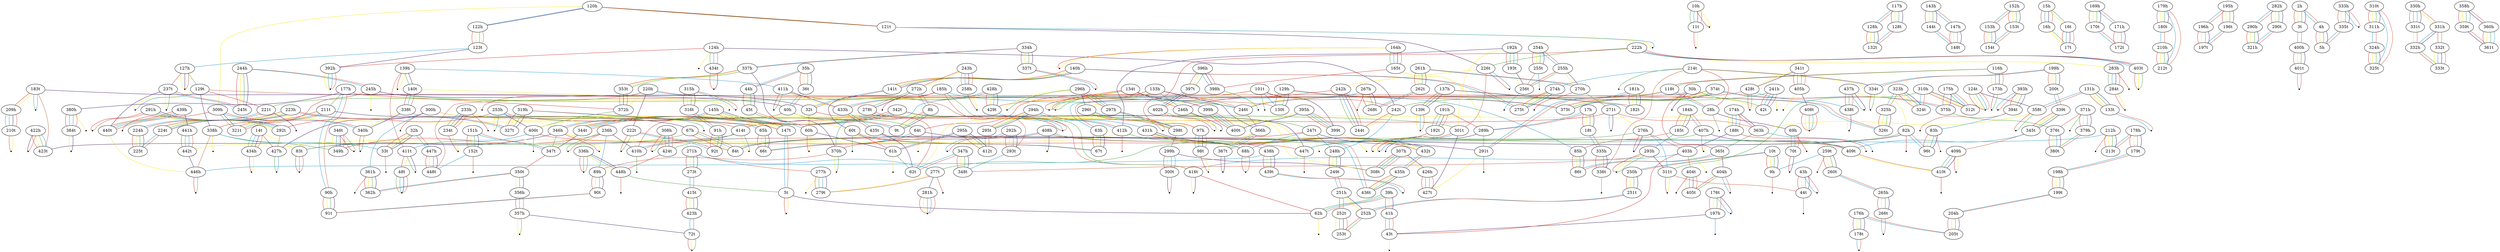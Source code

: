 graph {
edge [colorscheme=set19];
	"101t"	--	"130t"	[color="#148DC6"];
	"101t"	--	"242t"	[color="#C2452A"];
	"101t"	--	"399t"	[color="#310C5A"];
	"101t"	--	"402h"	[color="#F6E60A"];
	"101t"	--	"64t"	[color="#C91F16"];
	"101t"	--	"-1"	[len=0.75,color="#349B26"];
	"10h"	--	"11t"	[color="#349B26"];
	"10h"	--	"11t"	[color="#148DC6"];
	"10h"	--	"11t"	[color="#310C5A"];
	"10h"	--	"11t"	[color="#C2452A"];
	"10h"	--	"-2"	[len=0.75,color="#C91F16"];
	"10h"	--	"-2"	[len=0.75,color="#F6E60A"];
	"10t"	--	"250h"	[color="#148DC6"];
	"10t"	--	"250h"	[color="#C2452A"];
	"10t"	--	"9h"	[color="#C91F16"];
	"10t"	--	"9h"	[color="#F6E60A"];
	"10t"	--	"9h"	[color="#349B26"];
	"10t"	--	"9h"	[color="#310C5A"];
	"116h"	--	"118t"	[color="#C91F16"];
	"116h"	--	"118t"	[color="#349B26"];
	"116h"	--	"173h"	[color="#F6E60A"];
	"116h"	--	"173h"	[color="#148DC6"];
	"116h"	--	"173h"	[color="#310C5A"];
	"116h"	--	"173h"	[color="#C2452A"];
	"117h"	--	"128h"	[color="#148DC6"];
	"117h"	--	"128h"	[color="#C2452A"];
	"117h"	--	"128t"	[color="#C91F16"];
	"117h"	--	"128t"	[color="#F6E60A"];
	"117h"	--	"128t"	[color="#349B26"];
	"117h"	--	"128t"	[color="#310C5A"];
	"118t"	--	"246t"	[color="#F6E60A"];
	"118t"	--	"246t"	[color="#310C5A"];
	"118t"	--	"28h"	[color="#148DC6"];
	"118t"	--	"28h"	[color="#C2452A"];
	"11t"	--	"-3"	[len=0.75,color="#C91F16"];
	"11t"	--	"-3"	[len=0.75,color="#F6E60A"];
	"120h"	--	"121t"	[color="#C91F16"];
	"120h"	--	"121t"	[color="#349B26"];
	"120h"	--	"121t"	[color="#C2452A"];
	"120h"	--	"122h"	[color="#148DC6"];
	"120h"	--	"122h"	[color="#310C5A"];
	"120h"	--	"309h"	[color="#F6E60A"];
	"121t"	--	"226t"	[color="#310C5A"];
	"121t"	--	"-4"	[len=0.75,color="#F6E60A"];
	"121t"	--	"-4"	[len=0.75,color="#148DC6"];
	"122h"	--	"123t"	[color="#C91F16"];
	"122h"	--	"123t"	[color="#F6E60A"];
	"122h"	--	"123t"	[color="#349B26"];
	"122h"	--	"123t"	[color="#C2452A"];
	"123t"	--	"127h"	[color="#148DC6"];
	"123t"	--	"392h"	[color="#310C5A"];
	"124h"	--	"242t"	[color="#310C5A"];
	"124h"	--	"392h"	[color="#C91F16"];
	"124h"	--	"434t"	[color="#349B26"];
	"124h"	--	"434t"	[color="#148DC6"];
	"124h"	--	"434t"	[color="#C2452A"];
	"124h"	--	"-5"	[len=0.75,color="#F6E60A"];
	"124t"	--	"358t"	[color="#310C5A"];
	"124t"	--	"-6"	[len=0.75,color="#C91F16"];
	"124t"	--	"-6"	[len=0.75,color="#F6E60A"];
	"124t"	--	"-6"	[len=0.75,color="#349B26"];
	"124t"	--	"-6"	[len=0.75,color="#148DC6"];
	"124t"	--	"-6"	[len=0.75,color="#C2452A"];
	"127h"	--	"129t"	[color="#349B26"];
	"127h"	--	"237t"	[color="#C91F16"];
	"127h"	--	"-7"	[len=0.75,color="#F6E60A"];
	"127h"	--	"-7"	[len=0.75,color="#310C5A"];
	"127h"	--	"-7"	[len=0.75,color="#C2452A"];
	"128h"	--	"132t"	[color="#C91F16"];
	"128h"	--	"132t"	[color="#F6E60A"];
	"128h"	--	"132t"	[color="#349B26"];
	"128h"	--	"132t"	[color="#310C5A"];
	"128t"	--	"132t"	[color="#148DC6"];
	"128t"	--	"132t"	[color="#C2452A"];
	"129h"	--	"130t"	[color="#C91F16"];
	"129h"	--	"130t"	[color="#F6E60A"];
	"129h"	--	"130t"	[color="#349B26"];
	"129h"	--	"130t"	[color="#310C5A"];
	"129h"	--	"375t"	[color="#148DC6"];
	"129h"	--	"375t"	[color="#C2452A"];
	"129t"	--	"130t"	[color="#C2452A"];
	"129t"	--	"221t"	[color="#C91F16"];
	"129t"	--	"338h"	[color="#310C5A"];
	"129t"	--	"-8"	[len=0.75,color="#F6E60A"];
	"129t"	--	"-8"	[len=0.75,color="#148DC6"];
	"131h"	--	"133t"	[color="#C91F16"];
	"131h"	--	"133t"	[color="#F6E60A"];
	"131h"	--	"133t"	[color="#349B26"];
	"131h"	--	"133t"	[color="#310C5A"];
	"131h"	--	"358t"	[color="#148DC6"];
	"131h"	--	"358t"	[color="#C2452A"];
	"133h"	--	"246h"	[color="#148DC6"];
	"133h"	--	"246t"	[color="#C2452A"];
	"133h"	--	"366h"	[color="#310C5A"];
	"133h"	--	"-9"	[len=0.75,color="#C91F16"];
	"133h"	--	"-9"	[len=0.75,color="#F6E60A"];
	"133h"	--	"-9"	[len=0.75,color="#349B26"];
	"133t"	--	"-10"	[len=0.75,color="#148DC6"];
	"133t"	--	"-10"	[len=0.75,color="#C2452A"];
	"134t"	--	"246h"	[color="#C2452A"];
	"134t"	--	"246t"	[color="#148DC6"];
	"134t"	--	"399h"	[color="#310C5A"];
	"134t"	--	"-11"	[len=0.75,color="#C91F16"];
	"134t"	--	"-11"	[len=0.75,color="#F6E60A"];
	"134t"	--	"-11"	[len=0.75,color="#349B26"];
	"137h"	--	"139t"	[color="#C91F16"];
	"137h"	--	"139t"	[color="#349B26"];
	"137h"	--	"139t"	[color="#310C5A"];
	"137h"	--	"182t"	[color="#148DC6"];
	"137h"	--	"182t"	[color="#C2452A"];
	"137h"	--	"191h"	[color="#F6E60A"];
	"139h"	--	"140t"	[color="#349B26"];
	"139h"	--	"140t"	[color="#310C5A"];
	"139h"	--	"411h"	[color="#148DC6"];
	"139h"	--	"411t"	[color="#C2452A"];
	"139h"	--	"-12"	[len=0.75,color="#C91F16"];
	"139h"	--	"-12"	[len=0.75,color="#F6E60A"];
	"139t"	--	"-13"	[len=0.75,color="#F6E60A"];
	"139t"	--	"-13"	[len=0.75,color="#148DC6"];
	"139t"	--	"-13"	[len=0.75,color="#C2452A"];
	"140h"	--	"141t"	[color="#C91F16"];
	"140h"	--	"141t"	[color="#F6E60A"];
	"140h"	--	"141t"	[color="#349B26"];
	"140h"	--	"141t"	[color="#310C5A"];
	"140h"	--	"275t"	[color="#148DC6"];
	"140h"	--	"275t"	[color="#C2452A"];
	"140t"	--	"338t"	[color="#C91F16"];
	"140t"	--	"338t"	[color="#148DC6"];
	"140t"	--	"338t"	[color="#C2452A"];
	"140t"	--	"-14"	[len=0.75,color="#F6E60A"];
	"141t"	--	"32t"	[color="#148DC6"];
	"141t"	--	"32t"	[color="#C2452A"];
	"143h"	--	"144t"	[color="#C91F16"];
	"143h"	--	"144t"	[color="#F6E60A"];
	"143h"	--	"144t"	[color="#349B26"];
	"143h"	--	"144t"	[color="#310C5A"];
	"143h"	--	"147h"	[color="#148DC6"];
	"143h"	--	"147h"	[color="#C2452A"];
	"144t"	--	"148t"	[color="#148DC6"];
	"144t"	--	"148t"	[color="#C2452A"];
	"145h"	--	"147t"	[color="#C91F16"];
	"145h"	--	"147t"	[color="#F6E60A"];
	"145h"	--	"147t"	[color="#349B26"];
	"145h"	--	"147t"	[color="#310C5A"];
	"145h"	--	"346h"	[color="#148DC6"];
	"145h"	--	"346h"	[color="#C2452A"];
	"147h"	--	"148t"	[color="#C91F16"];
	"147h"	--	"148t"	[color="#F6E60A"];
	"147h"	--	"148t"	[color="#349B26"];
	"147h"	--	"148t"	[color="#310C5A"];
	"147t"	--	"5t"	[color="#148DC6"];
	"147t"	--	"5t"	[color="#C2452A"];
	"14t"	--	"427h"	[color="#C91F16"];
	"14t"	--	"434h"	[color="#349B26"];
	"14t"	--	"434h"	[color="#148DC6"];
	"14t"	--	"434h"	[color="#310C5A"];
	"14t"	--	"434h"	[color="#C2452A"];
	"14t"	--	"83t"	[color="#F6E60A"];
	"151h"	--	"152t"	[color="#C91F16"];
	"151h"	--	"152t"	[color="#F6E60A"];
	"151h"	--	"152t"	[color="#349B26"];
	"151h"	--	"152t"	[color="#310C5A"];
	"151h"	--	"347t"	[color="#148DC6"];
	"151h"	--	"347t"	[color="#C2452A"];
	"152h"	--	"153h"	[color="#148DC6"];
	"152h"	--	"153h"	[color="#C2452A"];
	"152h"	--	"153t"	[color="#C91F16"];
	"152h"	--	"153t"	[color="#F6E60A"];
	"152h"	--	"153t"	[color="#349B26"];
	"152h"	--	"153t"	[color="#310C5A"];
	"152t"	--	"448t"	[color="#148DC6"];
	"152t"	--	"-15"	[len=0.75,color="#C2452A"];
	"153h"	--	"154t"	[color="#C91F16"];
	"153h"	--	"154t"	[color="#F6E60A"];
	"153h"	--	"154t"	[color="#349B26"];
	"153h"	--	"154t"	[color="#310C5A"];
	"153t"	--	"154t"	[color="#148DC6"];
	"153t"	--	"154t"	[color="#C2452A"];
	"15h"	--	"16h"	[color="#C91F16"];
	"15h"	--	"16h"	[color="#148DC6"];
	"15h"	--	"16h"	[color="#310C5A"];
	"15h"	--	"16h"	[color="#C2452A"];
	"15h"	--	"16t"	[color="#F6E60A"];
	"15h"	--	"16t"	[color="#349B26"];
	"164h"	--	"165t"	[color="#349B26"];
	"164h"	--	"165t"	[color="#148DC6"];
	"164h"	--	"165t"	[color="#310C5A"];
	"164h"	--	"165t"	[color="#C2452A"];
	"164h"	--	"-16"	[len=0.75,color="#C91F16"];
	"164h"	--	"-16"	[len=0.75,color="#F6E60A"];
	"165t"	--	"289h"	[color="#F6E60A"];
	"165t"	--	"398h"	[color="#C91F16"];
	"169h"	--	"170t"	[color="#C91F16"];
	"169h"	--	"170t"	[color="#F6E60A"];
	"169h"	--	"170t"	[color="#349B26"];
	"169h"	--	"170t"	[color="#310C5A"];
	"169h"	--	"171h"	[color="#148DC6"];
	"169h"	--	"171h"	[color="#C2452A"];
	"16h"	--	"17t"	[color="#F6E60A"];
	"16h"	--	"17t"	[color="#349B26"];
	"16t"	--	"17t"	[color="#C91F16"];
	"16t"	--	"17t"	[color="#148DC6"];
	"16t"	--	"17t"	[color="#310C5A"];
	"16t"	--	"17t"	[color="#C2452A"];
	"170t"	--	"172t"	[color="#148DC6"];
	"170t"	--	"172t"	[color="#C2452A"];
	"171h"	--	"172t"	[color="#C91F16"];
	"171h"	--	"172t"	[color="#F6E60A"];
	"171h"	--	"172t"	[color="#349B26"];
	"171h"	--	"172t"	[color="#310C5A"];
	"173h"	--	"-17"	[len=0.75,color="#C91F16"];
	"173h"	--	"-17"	[len=0.75,color="#349B26"];
	"174h"	--	"188t"	[color="#F6E60A"];
	"174h"	--	"188t"	[color="#349B26"];
	"174h"	--	"188t"	[color="#148DC6"];
	"174h"	--	"188t"	[color="#C2452A"];
	"174h"	--	"363h"	[color="#C91F16"];
	"174h"	--	"363h"	[color="#310C5A"];
	"175h"	--	"312t"	[color="#349B26"];
	"175h"	--	"312t"	[color="#148DC6"];
	"175h"	--	"312t"	[color="#C2452A"];
	"175h"	--	"375h"	[color="#C91F16"];
	"175h"	--	"375h"	[color="#F6E60A"];
	"175h"	--	"375h"	[color="#310C5A"];
	"176h"	--	"178t"	[color="#C91F16"];
	"176h"	--	"178t"	[color="#F6E60A"];
	"176h"	--	"178t"	[color="#349B26"];
	"176h"	--	"178t"	[color="#310C5A"];
	"176h"	--	"205t"	[color="#148DC6"];
	"176h"	--	"205t"	[color="#C2452A"];
	"176t"	--	"197h"	[color="#C91F16"];
	"176t"	--	"197h"	[color="#F6E60A"];
	"176t"	--	"197h"	[color="#349B26"];
	"176t"	--	"197h"	[color="#C2452A"];
	"176t"	--	"-18"	[len=0.75,color="#148DC6"];
	"176t"	--	"-18"	[len=0.75,color="#310C5A"];
	"177h"	--	"211t"	[color="#349B26"];
	"177h"	--	"297h"	[color="#F6E60A"];
	"177h"	--	"372h"	[color="#C91F16"];
	"177h"	--	"380h"	[color="#310C5A"];
	"177h"	--	"90h"	[color="#148DC6"];
	"177h"	--	"90h"	[color="#C2452A"];
	"178h"	--	"179t"	[color="#C91F16"];
	"178h"	--	"179t"	[color="#F6E60A"];
	"178h"	--	"179t"	[color="#349B26"];
	"178h"	--	"179t"	[color="#310C5A"];
	"178h"	--	"213t"	[color="#148DC6"];
	"178h"	--	"213t"	[color="#C2452A"];
	"178t"	--	"-19"	[len=0.75,color="#148DC6"];
	"178t"	--	"-19"	[len=0.75,color="#C2452A"];
	"179h"	--	"180t"	[color="#C91F16"];
	"179h"	--	"180t"	[color="#F6E60A"];
	"179h"	--	"180t"	[color="#349B26"];
	"179h"	--	"180t"	[color="#310C5A"];
	"179h"	--	"212t"	[color="#148DC6"];
	"179h"	--	"212t"	[color="#C2452A"];
	"179t"	--	"198h"	[color="#148DC6"];
	"179t"	--	"198h"	[color="#C2452A"];
	"17h"	--	"18t"	[color="#C91F16"];
	"17h"	--	"18t"	[color="#F6E60A"];
	"17h"	--	"18t"	[color="#349B26"];
	"17h"	--	"18t"	[color="#310C5A"];
	"17h"	--	"289h"	[color="#148DC6"];
	"17h"	--	"289h"	[color="#C2452A"];
	"180t"	--	"210h"	[color="#148DC6"];
	"180t"	--	"210h"	[color="#C2452A"];
	"181h"	--	"182t"	[color="#C91F16"];
	"181h"	--	"182t"	[color="#F6E60A"];
	"181h"	--	"182t"	[color="#349B26"];
	"181h"	--	"182t"	[color="#310C5A"];
	"181h"	--	"291t"	[color="#148DC6"];
	"181h"	--	"291t"	[color="#C2452A"];
	"183t"	--	"209h"	[color="#C91F16"];
	"183t"	--	"209h"	[color="#F6E60A"];
	"183t"	--	"40h"	[color="#310C5A"];
	"183t"	--	"423t"	[color="#C2452A"];
	"183t"	--	"-20"	[len=0.75,color="#349B26"];
	"183t"	--	"-20"	[len=0.75,color="#148DC6"];
	"184h"	--	"185t"	[color="#C91F16"];
	"184h"	--	"185t"	[color="#F6E60A"];
	"184h"	--	"185t"	[color="#349B26"];
	"184h"	--	"185t"	[color="#310C5A"];
	"184h"	--	"407h"	[color="#148DC6"];
	"184h"	--	"407h"	[color="#C2452A"];
	"185h"	--	"293t"	[color="#C2452A"];
	"185h"	--	"32t"	[color="#F6E60A"];
	"185h"	--	"416t"	[color="#349B26"];
	"185h"	--	"60t"	[color="#310C5A"];
	"185h"	--	"85h"	[color="#148DC6"];
	"185h"	--	"-21"	[len=0.75,color="#C91F16"];
	"185t"	--	"293h"	[color="#148DC6"];
	"185t"	--	"85h"	[color="#C2452A"];
	"188t"	--	"403h"	[color="#310C5A"];
	"188t"	--	"-22"	[len=0.75,color="#C91F16"];
	"18t"	--	"335h"	[color="#148DC6"];
	"18t"	--	"335h"	[color="#C2452A"];
	"191h"	--	"192t"	[color="#349B26"];
	"191h"	--	"192t"	[color="#148DC6"];
	"191h"	--	"192t"	[color="#310C5A"];
	"191h"	--	"192t"	[color="#C2452A"];
	"191h"	--	"289h"	[color="#C91F16"];
	"192h"	--	"193t"	[color="#C91F16"];
	"192h"	--	"193t"	[color="#349B26"];
	"192h"	--	"193t"	[color="#148DC6"];
	"192h"	--	"193t"	[color="#C2452A"];
	"192h"	--	"301t"	[color="#F6E60A"];
	"192h"	--	"412h"	[color="#310C5A"];
	"192t"	--	"-23"	[len=0.75,color="#C91F16"];
	"192t"	--	"-23"	[len=0.75,color="#F6E60A"];
	"193t"	--	"256t"	[color="#F6E60A"];
	"193t"	--	"256t"	[color="#310C5A"];
	"195h"	--	"196h"	[color="#148DC6"];
	"195h"	--	"196h"	[color="#C2452A"];
	"195h"	--	"196t"	[color="#C91F16"];
	"195h"	--	"196t"	[color="#F6E60A"];
	"195h"	--	"196t"	[color="#349B26"];
	"195h"	--	"196t"	[color="#310C5A"];
	"196h"	--	"197t"	[color="#C91F16"];
	"196h"	--	"197t"	[color="#F6E60A"];
	"196h"	--	"197t"	[color="#349B26"];
	"196h"	--	"197t"	[color="#310C5A"];
	"196t"	--	"197t"	[color="#148DC6"];
	"196t"	--	"197t"	[color="#C2452A"];
	"197h"	--	"43t"	[color="#310C5A"];
	"197h"	--	"-24"	[len=0.75,color="#148DC6"];
	"198h"	--	"199t"	[color="#C91F16"];
	"198h"	--	"199t"	[color="#F6E60A"];
	"198h"	--	"199t"	[color="#349B26"];
	"198h"	--	"199t"	[color="#310C5A"];
	"199h"	--	"200t"	[color="#C91F16"];
	"199h"	--	"200t"	[color="#F6E60A"];
	"199h"	--	"200t"	[color="#349B26"];
	"199h"	--	"200t"	[color="#310C5A"];
	"199h"	--	"334t"	[color="#148DC6"];
	"199h"	--	"334t"	[color="#C2452A"];
	"199t"	--	"204h"	[color="#148DC6"];
	"199t"	--	"204h"	[color="#C2452A"];
	"200t"	--	"339t"	[color="#148DC6"];
	"200t"	--	"339t"	[color="#C2452A"];
	"204h"	--	"205t"	[color="#C91F16"];
	"204h"	--	"205t"	[color="#F6E60A"];
	"204h"	--	"205t"	[color="#349B26"];
	"204h"	--	"205t"	[color="#310C5A"];
	"209h"	--	"210t"	[color="#349B26"];
	"209h"	--	"210t"	[color="#148DC6"];
	"209h"	--	"210t"	[color="#310C5A"];
	"209h"	--	"210t"	[color="#C2452A"];
	"210h"	--	"212t"	[color="#C91F16"];
	"210h"	--	"212t"	[color="#F6E60A"];
	"210h"	--	"212t"	[color="#349B26"];
	"210h"	--	"212t"	[color="#310C5A"];
	"210t"	--	"-25"	[len=0.75,color="#C91F16"];
	"210t"	--	"-25"	[len=0.75,color="#F6E60A"];
	"211t"	--	"321t"	[color="#C91F16"];
	"211t"	--	"321t"	[color="#F6E60A"];
	"211t"	--	"321t"	[color="#148DC6"];
	"211t"	--	"321t"	[color="#C2452A"];
	"211t"	--	"67h"	[color="#310C5A"];
	"212h"	--	"213t"	[color="#C91F16"];
	"212h"	--	"213t"	[color="#F6E60A"];
	"212h"	--	"213t"	[color="#349B26"];
	"212h"	--	"213t"	[color="#310C5A"];
	"212h"	--	"447t"	[color="#148DC6"];
	"212h"	--	"-26"	[len=0.75,color="#C2452A"];
	"214t"	--	"274h"	[color="#148DC6"];
	"214t"	--	"28h"	[color="#C91F16"];
	"214t"	--	"334t"	[color="#F6E60A"];
	"214t"	--	"334t"	[color="#310C5A"];
	"214t"	--	"336t"	[color="#C2452A"];
	"214t"	--	"-27"	[len=0.75,color="#349B26"];
	"220h"	--	"221t"	[color="#349B26"];
	"220h"	--	"222t"	[color="#310C5A"];
	"220h"	--	"326t"	[color="#148DC6"];
	"220h"	--	"326t"	[color="#C2452A"];
	"220h"	--	"372h"	[color="#F6E60A"];
	"220h"	--	"-28"	[len=0.75,color="#C91F16"];
	"221t"	--	"224h"	[color="#148DC6"];
	"221t"	--	"224h"	[color="#C2452A"];
	"221t"	--	"97h"	[color="#F6E60A"];
	"221t"	--	"-29"	[len=0.75,color="#310C5A"];
	"222h"	--	"226t"	[color="#349B26"];
	"222h"	--	"283h"	[color="#F6E60A"];
	"222h"	--	"403t"	[color="#148DC6"];
	"222h"	--	"403t"	[color="#310C5A"];
	"222h"	--	"403t"	[color="#C2452A"];
	"222h"	--	"97h"	[color="#C91F16"];
	"222t"	--	"410h"	[color="#F6E60A"];
	"222t"	--	"92t"	[color="#148DC6"];
	"222t"	--	"92t"	[color="#C2452A"];
	"222t"	--	"-30"	[len=0.75,color="#C91F16"];
	"222t"	--	"-30"	[len=0.75,color="#349B26"];
	"223h"	--	"224t"	[color="#C91F16"];
	"223h"	--	"224t"	[color="#F6E60A"];
	"223h"	--	"224t"	[color="#349B26"];
	"223h"	--	"224t"	[color="#310C5A"];
	"223h"	--	"327t"	[color="#148DC6"];
	"223h"	--	"327t"	[color="#C2452A"];
	"224h"	--	"225t"	[color="#C91F16"];
	"224h"	--	"225t"	[color="#F6E60A"];
	"224h"	--	"225t"	[color="#349B26"];
	"224h"	--	"225t"	[color="#310C5A"];
	"224t"	--	"225t"	[color="#148DC6"];
	"224t"	--	"225t"	[color="#C2452A"];
	"226t"	--	"242h"	[color="#F6E60A"];
	"226t"	--	"301t"	[color="#C2452A"];
	"226t"	--	"-31"	[len=0.75,color="#C91F16"];
	"226t"	--	"-31"	[len=0.75,color="#148DC6"];
	"233h"	--	"234t"	[color="#349B26"];
	"233h"	--	"234t"	[color="#148DC6"];
	"233h"	--	"234t"	[color="#310C5A"];
	"233h"	--	"234t"	[color="#C2452A"];
	"233h"	--	"236h"	[color="#F6E60A"];
	"233h"	--	"-32"	[len=0.75,color="#C91F16"];
	"234t"	--	"-33"	[len=0.75,color="#C91F16"];
	"234t"	--	"-33"	[len=0.75,color="#F6E60A"];
	"236h"	--	"349h"	[color="#C91F16"];
	"236h"	--	"410h"	[color="#310C5A"];
	"236h"	--	"89h"	[color="#148DC6"];
	"236h"	--	"-34"	[len=0.75,color="#349B26"];
	"236h"	--	"-34"	[len=0.75,color="#C2452A"];
	"237t"	--	"245t"	[color="#148DC6"];
	"237t"	--	"245t"	[color="#C2452A"];
	"237t"	--	"440t"	[color="#310C5A"];
	"237t"	--	"-35"	[len=0.75,color="#F6E60A"];
	"237t"	--	"-35"	[len=0.75,color="#349B26"];
	"241h"	--	"242t"	[color="#349B26"];
	"241h"	--	"42t"	[color="#C91F16"];
	"241h"	--	"42t"	[color="#148DC6"];
	"241h"	--	"42t"	[color="#310C5A"];
	"241h"	--	"42t"	[color="#C2452A"];
	"241h"	--	"-36"	[len=0.75,color="#F6E60A"];
	"242h"	--	"244t"	[color="#349B26"];
	"242h"	--	"244t"	[color="#148DC6"];
	"242h"	--	"244t"	[color="#310C5A"];
	"242h"	--	"244t"	[color="#C2452A"];
	"242h"	--	"246h"	[color="#C91F16"];
	"242t"	--	"244t"	[color="#C91F16"];
	"242t"	--	"244t"	[color="#F6E60A"];
	"242t"	--	"248h"	[color="#148DC6"];
	"243h"	--	"258h"	[color="#349B26"];
	"243h"	--	"258h"	[color="#148DC6"];
	"243h"	--	"258h"	[color="#310C5A"];
	"243h"	--	"258h"	[color="#C2452A"];
	"243h"	--	"272h"	[color="#C91F16"];
	"243h"	--	"272h"	[color="#F6E60A"];
	"244h"	--	"245h"	[color="#148DC6"];
	"244h"	--	"245h"	[color="#C2452A"];
	"244h"	--	"245t"	[color="#C91F16"];
	"244h"	--	"245t"	[color="#F6E60A"];
	"244h"	--	"245t"	[color="#349B26"];
	"244h"	--	"245t"	[color="#310C5A"];
	"245h"	--	"246t"	[color="#349B26"];
	"245h"	--	"32t"	[color="#310C5A"];
	"245h"	--	"338h"	[color="#C91F16"];
	"245h"	--	"-37"	[len=0.75,color="#F6E60A"];
	"246h"	--	"247t"	[color="#349B26"];
	"246h"	--	"-38"	[len=0.75,color="#F6E60A"];
	"246h"	--	"-38"	[len=0.75,color="#310C5A"];
	"246t"	--	"366h"	[color="#C91F16"];
	"247t"	--	"248h"	[color="#C2452A"];
	"247t"	--	"291t"	[color="#310C5A"];
	"247t"	--	"370h"	[color="#C91F16"];
	"247t"	--	"68h"	[color="#148DC6"];
	"247t"	--	"-39"	[len=0.75,color="#F6E60A"];
	"248h"	--	"249t"	[color="#C91F16"];
	"248h"	--	"249t"	[color="#F6E60A"];
	"248h"	--	"249t"	[color="#349B26"];
	"248h"	--	"249t"	[color="#310C5A"];
	"249t"	--	"251h"	[color="#148DC6"];
	"249t"	--	"251h"	[color="#C2452A"];
	"250h"	--	"251t"	[color="#C91F16"];
	"250h"	--	"251t"	[color="#F6E60A"];
	"250h"	--	"251t"	[color="#349B26"];
	"250h"	--	"251t"	[color="#310C5A"];
	"251h"	--	"252h"	[color="#F6E60A"];
	"251h"	--	"252h"	[color="#310C5A"];
	"251h"	--	"252t"	[color="#C91F16"];
	"251h"	--	"252t"	[color="#349B26"];
	"251t"	--	"252h"	[color="#148DC6"];
	"251t"	--	"252h"	[color="#C2452A"];
	"252h"	--	"253t"	[color="#C91F16"];
	"252h"	--	"253t"	[color="#349B26"];
	"252t"	--	"253t"	[color="#F6E60A"];
	"252t"	--	"253t"	[color="#148DC6"];
	"252t"	--	"253t"	[color="#310C5A"];
	"252t"	--	"253t"	[color="#C2452A"];
	"253h"	--	"292t"	[color="#C91F16"];
	"253h"	--	"406t"	[color="#310C5A"];
	"253h"	--	"9t"	[color="#148DC6"];
	"253h"	--	"9t"	[color="#C2452A"];
	"253h"	--	"-40"	[len=0.75,color="#F6E60A"];
	"253h"	--	"-40"	[len=0.75,color="#349B26"];
	"254h"	--	"255h"	[color="#148DC6"];
	"254h"	--	"255h"	[color="#C2452A"];
	"254h"	--	"255t"	[color="#C91F16"];
	"254h"	--	"255t"	[color="#F6E60A"];
	"254h"	--	"255t"	[color="#349B26"];
	"254h"	--	"255t"	[color="#310C5A"];
	"255h"	--	"256t"	[color="#C91F16"];
	"255h"	--	"256t"	[color="#349B26"];
	"255h"	--	"270h"	[color="#F6E60A"];
	"255h"	--	"270h"	[color="#310C5A"];
	"255t"	--	"256t"	[color="#C2452A"];
	"255t"	--	"-41"	[len=0.75,color="#148DC6"];
	"256t"	--	"-42"	[len=0.75,color="#148DC6"];
	"258h"	--	"-43"	[len=0.75,color="#C91F16"];
	"258h"	--	"-43"	[len=0.75,color="#F6E60A"];
	"259t"	--	"260t"	[color="#C91F16"];
	"259t"	--	"260t"	[color="#F6E60A"];
	"259t"	--	"260t"	[color="#349B26"];
	"259t"	--	"260t"	[color="#310C5A"];
	"259t"	--	"9h"	[color="#148DC6"];
	"259t"	--	"-44"	[len=0.75,color="#C2452A"];
	"260t"	--	"265h"	[color="#148DC6"];
	"260t"	--	"265h"	[color="#C2452A"];
	"261h"	--	"262t"	[color="#C91F16"];
	"261h"	--	"262t"	[color="#F6E60A"];
	"261h"	--	"262t"	[color="#349B26"];
	"261h"	--	"262t"	[color="#310C5A"];
	"261h"	--	"270h"	[color="#148DC6"];
	"261h"	--	"270h"	[color="#C2452A"];
	"262t"	--	"268t"	[color="#148DC6"];
	"262t"	--	"268t"	[color="#C2452A"];
	"265h"	--	"266t"	[color="#C91F16"];
	"265h"	--	"266t"	[color="#F6E60A"];
	"265h"	--	"266t"	[color="#349B26"];
	"265h"	--	"266t"	[color="#310C5A"];
	"266t"	--	"-45"	[len=0.75,color="#148DC6"];
	"266t"	--	"-45"	[len=0.75,color="#C2452A"];
	"267h"	--	"268t"	[color="#C91F16"];
	"267h"	--	"268t"	[color="#F6E60A"];
	"267h"	--	"268t"	[color="#349B26"];
	"267h"	--	"268t"	[color="#310C5A"];
	"267h"	--	"370h"	[color="#148DC6"];
	"267h"	--	"-46"	[len=0.75,color="#C2452A"];
	"270h"	--	"271t"	[color="#349B26"];
	"270h"	--	"-47"	[len=0.75,color="#C91F16"];
	"271h"	--	"273t"	[color="#C91F16"];
	"271h"	--	"273t"	[color="#F6E60A"];
	"271h"	--	"273t"	[color="#349B26"];
	"271h"	--	"273t"	[color="#310C5A"];
	"271h"	--	"277h"	[color="#C2452A"];
	"271h"	--	"277t"	[color="#148DC6"];
	"271t"	--	"276h"	[color="#F6E60A"];
	"271t"	--	"363h"	[color="#C2452A"];
	"271t"	--	"414t"	[color="#C91F16"];
	"271t"	--	"-48"	[len=0.75,color="#148DC6"];
	"271t"	--	"-48"	[len=0.75,color="#310C5A"];
	"272h"	--	"278t"	[color="#349B26"];
	"272h"	--	"278t"	[color="#310C5A"];
	"272h"	--	"8h"	[color="#148DC6"];
	"272h"	--	"8h"	[color="#C2452A"];
	"273t"	--	"415t"	[color="#148DC6"];
	"273t"	--	"415t"	[color="#C2452A"];
	"274h"	--	"275t"	[color="#C91F16"];
	"274h"	--	"275t"	[color="#F6E60A"];
	"274h"	--	"275t"	[color="#349B26"];
	"274h"	--	"275t"	[color="#310C5A"];
	"274h"	--	"448t"	[color="#C2452A"];
	"276h"	--	"277t"	[color="#349B26"];
	"276h"	--	"311t"	[color="#148DC6"];
	"276h"	--	"403h"	[color="#C2452A"];
	"276h"	--	"-49"	[len=0.75,color="#C91F16"];
	"276h"	--	"-49"	[len=0.75,color="#310C5A"];
	"277h"	--	"279t"	[color="#C91F16"];
	"277h"	--	"279t"	[color="#349B26"];
	"277h"	--	"279t"	[color="#148DC6"];
	"277h"	--	"279t"	[color="#310C5A"];
	"277h"	--	"-50"	[len=0.75,color="#F6E60A"];
	"277t"	--	"279t"	[color="#F6E60A"];
	"277t"	--	"279t"	[color="#C2452A"];
	"277t"	--	"281h"	[color="#310C5A"];
	"277t"	--	"-51"	[len=0.75,color="#C91F16"];
	"278t"	--	"406t"	[color="#F6E60A"];
	"278t"	--	"-52"	[len=0.75,color="#C91F16"];
	"278t"	--	"-52"	[len=0.75,color="#148DC6"];
	"278t"	--	"-52"	[len=0.75,color="#C2452A"];
	"281h"	--	"-53"	[len=0.75,color="#C91F16"];
	"281h"	--	"-53"	[len=0.75,color="#F6E60A"];
	"281h"	--	"-53"	[len=0.75,color="#349B26"];
	"281h"	--	"-53"	[len=0.75,color="#148DC6"];
	"281h"	--	"-53"	[len=0.75,color="#C2452A"];
	"282h"	--	"290h"	[color="#148DC6"];
	"282h"	--	"290h"	[color="#C2452A"];
	"282h"	--	"290t"	[color="#C91F16"];
	"282h"	--	"290t"	[color="#F6E60A"];
	"282h"	--	"290t"	[color="#349B26"];
	"282h"	--	"290t"	[color="#310C5A"];
	"283h"	--	"284t"	[color="#349B26"];
	"283h"	--	"284t"	[color="#148DC6"];
	"283h"	--	"284t"	[color="#310C5A"];
	"283h"	--	"284t"	[color="#C2452A"];
	"283h"	--	"-54"	[len=0.75,color="#C91F16"];
	"284t"	--	"-55"	[len=0.75,color="#C91F16"];
	"284t"	--	"-55"	[len=0.75,color="#F6E60A"];
	"289h"	--	"291t"	[color="#349B26"];
	"289h"	--	"-56"	[len=0.75,color="#310C5A"];
	"28h"	--	"62t"	[color="#F6E60A"];
	"28h"	--	"69h"	[color="#310C5A"];
	"28h"	--	"-57"	[len=0.75,color="#349B26"];
	"290h"	--	"321h"	[color="#C91F16"];
	"290h"	--	"321h"	[color="#F6E60A"];
	"290h"	--	"321h"	[color="#349B26"];
	"290h"	--	"321h"	[color="#310C5A"];
	"290t"	--	"321h"	[color="#148DC6"];
	"290t"	--	"321h"	[color="#C2452A"];
	"291h"	--	"292t"	[color="#F6E60A"];
	"291h"	--	"292t"	[color="#349B26"];
	"291h"	--	"292t"	[color="#148DC6"];
	"291h"	--	"292t"	[color="#310C5A"];
	"291h"	--	"-58"	[len=0.75,color="#C91F16"];
	"291h"	--	"-58"	[len=0.75,color="#C2452A"];
	"291t"	--	"427t"	[color="#F6E60A"];
	"291t"	--	"-59"	[len=0.75,color="#C91F16"];
	"292h"	--	"293t"	[color="#C91F16"];
	"292h"	--	"293t"	[color="#F6E60A"];
	"292h"	--	"293t"	[color="#349B26"];
	"292h"	--	"293t"	[color="#310C5A"];
	"292h"	--	"-60"	[len=0.75,color="#148DC6"];
	"292h"	--	"-60"	[len=0.75,color="#C2452A"];
	"292t"	--	"427h"	[color="#C2452A"];
	"293h"	--	"311t"	[color="#310C5A"];
	"293h"	--	"348t"	[color="#C2452A"];
	"293h"	--	"-61"	[len=0.75,color="#C91F16"];
	"293h"	--	"-61"	[len=0.75,color="#F6E60A"];
	"293h"	--	"-61"	[len=0.75,color="#349B26"];
	"293t"	--	"348t"	[color="#148DC6"];
	"294h"	--	"295t"	[color="#C91F16"];
	"294h"	--	"295t"	[color="#F6E60A"];
	"294h"	--	"295t"	[color="#349B26"];
	"294h"	--	"295t"	[color="#310C5A"];
	"294h"	--	"412h"	[color="#148DC6"];
	"294h"	--	"412h"	[color="#C2452A"];
	"295h"	--	"412t"	[color="#C91F16"];
	"295h"	--	"412t"	[color="#F6E60A"];
	"295h"	--	"412t"	[color="#349B26"];
	"295h"	--	"412t"	[color="#310C5A"];
	"295h"	--	"61h"	[color="#148DC6"];
	"295h"	--	"61h"	[color="#C2452A"];
	"295t"	--	"412t"	[color="#148DC6"];
	"295t"	--	"412t"	[color="#C2452A"];
	"296h"	--	"296t"	[color="#310C5A"];
	"296h"	--	"297h"	[color="#C91F16"];
	"296h"	--	"297h"	[color="#148DC6"];
	"296h"	--	"297h"	[color="#C2452A"];
	"296h"	--	"-62"	[len=0.75,color="#F6E60A"];
	"296h"	--	"-62"	[len=0.75,color="#349B26"];
	"296t"	--	"298t"	[color="#C91F16"];
	"296t"	--	"298t"	[color="#F6E60A"];
	"296t"	--	"298t"	[color="#148DC6"];
	"296t"	--	"-63"	[len=0.75,color="#349B26"];
	"296t"	--	"-63"	[len=0.75,color="#C2452A"];
	"297h"	--	"298t"	[color="#349B26"];
	"297h"	--	"298t"	[color="#310C5A"];
	"298t"	--	"299h"	[color="#C2452A"];
	"299h"	--	"300t"	[color="#C91F16"];
	"299h"	--	"300t"	[color="#F6E60A"];
	"299h"	--	"300t"	[color="#349B26"];
	"299h"	--	"300t"	[color="#148DC6"];
	"299h"	--	"308t"	[color="#310C5A"];
	"2h"	--	"3t"	[color="#C91F16"];
	"2h"	--	"3t"	[color="#F6E60A"];
	"2h"	--	"3t"	[color="#349B26"];
	"2h"	--	"3t"	[color="#310C5A"];
	"2h"	--	"4h"	[color="#148DC6"];
	"2h"	--	"4h"	[color="#C2452A"];
	"300h"	--	"301t"	[color="#349B26"];
	"300h"	--	"308t"	[color="#F6E60A"];
	"300h"	--	"361h"	[color="#148DC6"];
	"300h"	--	"414t"	[color="#C2452A"];
	"300h"	--	"427h"	[color="#310C5A"];
	"300h"	--	"-64"	[len=0.75,color="#C91F16"];
	"300t"	--	"-65"	[len=0.75,color="#310C5A"];
	"300t"	--	"-65"	[len=0.75,color="#C2452A"];
	"301t"	--	"427t"	[color="#310C5A"];
	"301t"	--	"-66"	[len=0.75,color="#C91F16"];
	"301t"	--	"-66"	[len=0.75,color="#148DC6"];
	"307h"	--	"308t"	[color="#C91F16"];
	"307h"	--	"308t"	[color="#349B26"];
	"307h"	--	"308t"	[color="#148DC6"];
	"307h"	--	"308t"	[color="#C2452A"];
	"307h"	--	"426h"	[color="#F6E60A"];
	"307h"	--	"426h"	[color="#310C5A"];
	"308h"	--	"424t"	[color="#F6E60A"];
	"308h"	--	"424t"	[color="#148DC6"];
	"308h"	--	"424t"	[color="#310C5A"];
	"308h"	--	"424t"	[color="#C2452A"];
	"308h"	--	"-67"	[len=0.75,color="#C91F16"];
	"308h"	--	"-67"	[len=0.75,color="#349B26"];
	"309h"	--	"321t"	[color="#349B26"];
	"309h"	--	"321t"	[color="#310C5A"];
	"309h"	--	"340h"	[color="#148DC6"];
	"309h"	--	"340h"	[color="#C2452A"];
	"309h"	--	"-68"	[len=0.75,color="#C91F16"];
	"30h"	--	"365t"	[color="#C91F16"];
	"30h"	--	"42t"	[color="#F6E60A"];
	"30h"	--	"42t"	[color="#349B26"];
	"30h"	--	"63h"	[color="#148DC6"];
	"30h"	--	"63h"	[color="#C2452A"];
	"30h"	--	"-69"	[len=0.75,color="#310C5A"];
	"310h"	--	"311t"	[color="#349B26"];
	"310h"	--	"312t"	[color="#C91F16"];
	"310h"	--	"312t"	[color="#F6E60A"];
	"310h"	--	"312t"	[color="#310C5A"];
	"310h"	--	"324t"	[color="#148DC6"];
	"310h"	--	"324t"	[color="#C2452A"];
	"310t"	--	"311h"	[color="#C91F16"];
	"310t"	--	"311h"	[color="#F6E60A"];
	"310t"	--	"311h"	[color="#349B26"];
	"310t"	--	"311h"	[color="#310C5A"];
	"310t"	--	"325t"	[color="#148DC6"];
	"310t"	--	"325t"	[color="#C2452A"];
	"311h"	--	"324h"	[color="#148DC6"];
	"311h"	--	"324h"	[color="#C2452A"];
	"311t"	--	"44t"	[color="#C2452A"];
	"311t"	--	"-70"	[len=0.75,color="#C91F16"];
	"311t"	--	"-70"	[len=0.75,color="#F6E60A"];
	"315h"	--	"316t"	[color="#C91F16"];
	"315h"	--	"316t"	[color="#F6E60A"];
	"315h"	--	"316t"	[color="#349B26"];
	"315h"	--	"316t"	[color="#310C5A"];
	"315h"	--	"-71"	[len=0.75,color="#148DC6"];
	"315h"	--	"-71"	[len=0.75,color="#C2452A"];
	"316t"	--	"91h"	[color="#148DC6"];
	"316t"	--	"91h"	[color="#C2452A"];
	"319h"	--	"327t"	[color="#C91F16"];
	"319h"	--	"327t"	[color="#F6E60A"];
	"319h"	--	"327t"	[color="#349B26"];
	"319h"	--	"327t"	[color="#310C5A"];
	"319h"	--	"65h"	[color="#148DC6"];
	"319h"	--	"65h"	[color="#C2452A"];
	"323h"	--	"324t"	[color="#C91F16"];
	"323h"	--	"324t"	[color="#F6E60A"];
	"323h"	--	"324t"	[color="#349B26"];
	"323h"	--	"324t"	[color="#310C5A"];
	"323h"	--	"325h"	[color="#148DC6"];
	"323h"	--	"325h"	[color="#C2452A"];
	"324h"	--	"325t"	[color="#C91F16"];
	"324h"	--	"325t"	[color="#F6E60A"];
	"324h"	--	"325t"	[color="#349B26"];
	"324h"	--	"325t"	[color="#310C5A"];
	"325h"	--	"326t"	[color="#C91F16"];
	"325h"	--	"326t"	[color="#F6E60A"];
	"325h"	--	"326t"	[color="#349B26"];
	"325h"	--	"326t"	[color="#310C5A"];
	"32h"	--	"33t"	[color="#C91F16"];
	"32h"	--	"33t"	[color="#F6E60A"];
	"32h"	--	"33t"	[color="#349B26"];
	"32h"	--	"33t"	[color="#310C5A"];
	"32h"	--	"447h"	[color="#148DC6"];
	"32h"	--	"447h"	[color="#C2452A"];
	"32t"	--	"60h"	[color="#349B26"];
	"32t"	--	"62t"	[color="#C91F16"];
	"330h"	--	"331h"	[color="#F6E60A"];
	"330h"	--	"331h"	[color="#C2452A"];
	"330h"	--	"331t"	[color="#C91F16"];
	"330h"	--	"331t"	[color="#349B26"];
	"330h"	--	"331t"	[color="#148DC6"];
	"330h"	--	"331t"	[color="#310C5A"];
	"331h"	--	"332h"	[color="#148DC6"];
	"331h"	--	"332h"	[color="#310C5A"];
	"331h"	--	"332t"	[color="#C91F16"];
	"331h"	--	"332t"	[color="#349B26"];
	"331t"	--	"332h"	[color="#F6E60A"];
	"331t"	--	"332h"	[color="#C2452A"];
	"332h"	--	"333t"	[color="#C91F16"];
	"332h"	--	"333t"	[color="#349B26"];
	"332t"	--	"333t"	[color="#F6E60A"];
	"332t"	--	"333t"	[color="#148DC6"];
	"332t"	--	"333t"	[color="#310C5A"];
	"332t"	--	"333t"	[color="#C2452A"];
	"333h"	--	"335t"	[color="#C91F16"];
	"333h"	--	"335t"	[color="#F6E60A"];
	"333h"	--	"335t"	[color="#349B26"];
	"333h"	--	"335t"	[color="#310C5A"];
	"333h"	--	"-72"	[len=0.75,color="#148DC6"];
	"333h"	--	"-72"	[len=0.75,color="#C2452A"];
	"334h"	--	"337h"	[color="#148DC6"];
	"334h"	--	"337h"	[color="#C2452A"];
	"334h"	--	"337t"	[color="#C91F16"];
	"334h"	--	"337t"	[color="#F6E60A"];
	"334h"	--	"337t"	[color="#349B26"];
	"334h"	--	"337t"	[color="#310C5A"];
	"334t"	--	"-73"	[len=0.75,color="#C91F16"];
	"334t"	--	"-73"	[len=0.75,color="#349B26"];
	"335h"	--	"336t"	[color="#C91F16"];
	"335h"	--	"336t"	[color="#F6E60A"];
	"335h"	--	"336t"	[color="#349B26"];
	"335h"	--	"336t"	[color="#310C5A"];
	"335t"	--	"5h"	[color="#148DC6"];
	"335t"	--	"5h"	[color="#C2452A"];
	"336h"	--	"448h"	[color="#F6E60A"];
	"336h"	--	"448h"	[color="#148DC6"];
	"336h"	--	"448h"	[color="#310C5A"];
	"336h"	--	"-74"	[len=0.75,color="#C91F16"];
	"336h"	--	"-74"	[len=0.75,color="#349B26"];
	"336h"	--	"-74"	[len=0.75,color="#C2452A"];
	"336t"	--	"-75"	[len=0.75,color="#148DC6"];
	"337h"	--	"353t"	[color="#C91F16"];
	"337h"	--	"353t"	[color="#F6E60A"];
	"337h"	--	"353t"	[color="#349B26"];
	"337h"	--	"370h"	[color="#310C5A"];
	"337t"	--	"-76"	[len=0.75,color="#148DC6"];
	"337t"	--	"-76"	[len=0.75,color="#C2452A"];
	"338h"	--	"33t"	[color="#148DC6"];
	"338h"	--	"349h"	[color="#349B26"];
	"338h"	--	"446h"	[color="#C2452A"];
	"338h"	--	"-77"	[len=0.75,color="#F6E60A"];
	"338t"	--	"340h"	[color="#F6E60A"];
	"338t"	--	"340h"	[color="#310C5A"];
	"338t"	--	"-78"	[len=0.75,color="#349B26"];
	"339t"	--	"345t"	[color="#C91F16"];
	"339t"	--	"345t"	[color="#F6E60A"];
	"339t"	--	"345t"	[color="#349B26"];
	"339t"	--	"345t"	[color="#310C5A"];
	"33t"	--	"-79"	[len=0.75,color="#C2452A"];
	"340h"	--	"-80"	[len=0.75,color="#C91F16"];
	"340h"	--	"-80"	[len=0.75,color="#349B26"];
	"341t"	--	"405h"	[color="#C91F16"];
	"341t"	--	"405h"	[color="#349B26"];
	"341t"	--	"405h"	[color="#148DC6"];
	"341t"	--	"405h"	[color="#C2452A"];
	"341t"	--	"428t"	[color="#F6E60A"];
	"341t"	--	"428t"	[color="#310C5A"];
	"342t"	--	"344t"	[color="#C91F16"];
	"342t"	--	"344t"	[color="#349B26"];
	"342t"	--	"344t"	[color="#148DC6"];
	"342t"	--	"344t"	[color="#C2452A"];
	"342t"	--	"447t"	[color="#F6E60A"];
	"342t"	--	"447t"	[color="#310C5A"];
	"344t"	--	"347t"	[color="#F6E60A"];
	"344t"	--	"347t"	[color="#310C5A"];
	"345t"	--	"409h"	[color="#C2452A"];
	"345t"	--	"409t"	[color="#148DC6"];
	"346h"	--	"347t"	[color="#349B26"];
	"346h"	--	"83t"	[color="#310C5A"];
	"346h"	--	"-81"	[len=0.75,color="#C91F16"];
	"346h"	--	"-81"	[len=0.75,color="#F6E60A"];
	"346t"	--	"349h"	[color="#F6E60A"];
	"346t"	--	"349h"	[color="#148DC6"];
	"346t"	--	"349h"	[color="#310C5A"];
	"346t"	--	"349h"	[color="#C2452A"];
	"346t"	--	"-82"	[len=0.75,color="#C91F16"];
	"346t"	--	"-82"	[len=0.75,color="#349B26"];
	"347h"	--	"348t"	[color="#C91F16"];
	"347h"	--	"348t"	[color="#F6E60A"];
	"347h"	--	"348t"	[color="#349B26"];
	"347h"	--	"348t"	[color="#310C5A"];
	"347h"	--	"62t"	[color="#148DC6"];
	"347h"	--	"62t"	[color="#C2452A"];
	"347t"	--	"350t"	[color="#C91F16"];
	"350t"	--	"356h"	[color="#F6E60A"];
	"350t"	--	"356h"	[color="#349B26"];
	"350t"	--	"356h"	[color="#310C5A"];
	"350t"	--	"362h"	[color="#148DC6"];
	"350t"	--	"362h"	[color="#C2452A"];
	"353t"	--	"372h"	[color="#148DC6"];
	"353t"	--	"372h"	[color="#310C5A"];
	"353t"	--	"372h"	[color="#C2452A"];
	"356h"	--	"357h"	[color="#C91F16"];
	"356h"	--	"357h"	[color="#148DC6"];
	"356h"	--	"357h"	[color="#C2452A"];
	"357h"	--	"72t"	[color="#310C5A"];
	"357h"	--	"-83"	[len=0.75,color="#F6E60A"];
	"357h"	--	"-83"	[len=0.75,color="#349B26"];
	"358h"	--	"359t"	[color="#C91F16"];
	"358h"	--	"359t"	[color="#F6E60A"];
	"358h"	--	"359t"	[color="#349B26"];
	"358h"	--	"359t"	[color="#148DC6"];
	"358h"	--	"360h"	[color="#310C5A"];
	"358h"	--	"360h"	[color="#C2452A"];
	"358t"	--	"363h"	[color="#F6E60A"];
	"358t"	--	"-84"	[len=0.75,color="#C91F16"];
	"358t"	--	"-84"	[len=0.75,color="#349B26"];
	"359t"	--	"361t"	[color="#310C5A"];
	"359t"	--	"361t"	[color="#C2452A"];
	"35h"	--	"36t"	[color="#C91F16"];
	"35h"	--	"36t"	[color="#F6E60A"];
	"35h"	--	"36t"	[color="#349B26"];
	"35h"	--	"36t"	[color="#310C5A"];
	"35h"	--	"44h"	[color="#148DC6"];
	"35h"	--	"44h"	[color="#C2452A"];
	"360h"	--	"361t"	[color="#C91F16"];
	"360h"	--	"361t"	[color="#F6E60A"];
	"360h"	--	"361t"	[color="#349B26"];
	"360h"	--	"361t"	[color="#148DC6"];
	"361h"	--	"362h"	[color="#C91F16"];
	"361h"	--	"362h"	[color="#F6E60A"];
	"361h"	--	"362h"	[color="#349B26"];
	"361h"	--	"362h"	[color="#310C5A"];
	"361h"	--	"-85"	[len=0.75,color="#C2452A"];
	"363h"	--	"365t"	[color="#349B26"];
	"363h"	--	"-86"	[len=0.75,color="#148DC6"];
	"365t"	--	"404h"	[color="#F6E60A"];
	"365t"	--	"404h"	[color="#310C5A"];
	"365t"	--	"86t"	[color="#148DC6"];
	"365t"	--	"86t"	[color="#C2452A"];
	"366h"	--	"367t"	[color="#F6E60A"];
	"366h"	--	"367t"	[color="#349B26"];
	"366h"	--	"367t"	[color="#148DC6"];
	"366h"	--	"367t"	[color="#C2452A"];
	"367t"	--	"-87"	[len=0.75,color="#C91F16"];
	"367t"	--	"-87"	[len=0.75,color="#310C5A"];
	"36t"	--	"40h"	[color="#148DC6"];
	"36t"	--	"40h"	[color="#C2452A"];
	"370h"	--	"89h"	[color="#C2452A"];
	"370h"	--	"-88"	[len=0.75,color="#F6E60A"];
	"370h"	--	"-88"	[len=0.75,color="#349B26"];
	"371h"	--	"376t"	[color="#C2452A"];
	"371h"	--	"379h"	[color="#C91F16"];
	"371h"	--	"379h"	[color="#F6E60A"];
	"371h"	--	"379h"	[color="#148DC6"];
	"371h"	--	"379h"	[color="#310C5A"];
	"371h"	--	"-89"	[len=0.75,color="#349B26"];
	"372h"	--	"406t"	[color="#349B26"];
	"374t"	--	"375h"	[color="#148DC6"];
	"374t"	--	"375h"	[color="#C2452A"];
	"374t"	--	"375t"	[color="#C91F16"];
	"374t"	--	"375t"	[color="#F6E60A"];
	"374t"	--	"375t"	[color="#349B26"];
	"374t"	--	"375t"	[color="#310C5A"];
	"375h"	--	"376t"	[color="#349B26"];
	"376t"	--	"380t"	[color="#C91F16"];
	"376t"	--	"380t"	[color="#F6E60A"];
	"376t"	--	"380t"	[color="#148DC6"];
	"376t"	--	"380t"	[color="#310C5A"];
	"379h"	--	"380t"	[color="#349B26"];
	"379h"	--	"380t"	[color="#C2452A"];
	"380h"	--	"384t"	[color="#C91F16"];
	"380h"	--	"384t"	[color="#349B26"];
	"380h"	--	"384t"	[color="#148DC6"];
	"380h"	--	"384t"	[color="#C2452A"];
	"380h"	--	"-90"	[len=0.75,color="#F6E60A"];
	"384t"	--	"-91"	[len=0.75,color="#F6E60A"];
	"384t"	--	"-91"	[len=0.75,color="#310C5A"];
	"392h"	--	"-92"	[len=0.75,color="#F6E60A"];
	"392h"	--	"-92"	[len=0.75,color="#349B26"];
	"392h"	--	"-92"	[len=0.75,color="#148DC6"];
	"392h"	--	"-92"	[len=0.75,color="#C2452A"];
	"393h"	--	"394t"	[color="#C91F16"];
	"393h"	--	"394t"	[color="#F6E60A"];
	"393h"	--	"394t"	[color="#349B26"];
	"393h"	--	"394t"	[color="#310C5A"];
	"393h"	--	"-93"	[len=0.75,color="#148DC6"];
	"393h"	--	"-93"	[len=0.75,color="#C2452A"];
	"394t"	--	"83h"	[color="#148DC6"];
	"394t"	--	"-94"	[len=0.75,color="#C2452A"];
	"395h"	--	"399t"	[color="#C91F16"];
	"395h"	--	"399t"	[color="#349B26"];
	"395h"	--	"399t"	[color="#148DC6"];
	"395h"	--	"399t"	[color="#C2452A"];
	"395h"	--	"400t"	[color="#F6E60A"];
	"395h"	--	"400t"	[color="#310C5A"];
	"396h"	--	"397t"	[color="#C91F16"];
	"396h"	--	"397t"	[color="#F6E60A"];
	"396h"	--	"397t"	[color="#349B26"];
	"396h"	--	"398h"	[color="#148DC6"];
	"396h"	--	"398h"	[color="#310C5A"];
	"396h"	--	"398h"	[color="#C2452A"];
	"397t"	--	"402h"	[color="#148DC6"];
	"397t"	--	"402h"	[color="#310C5A"];
	"397t"	--	"402h"	[color="#C2452A"];
	"398h"	--	"399h"	[color="#F6E60A"];
	"398h"	--	"-95"	[len=0.75,color="#349B26"];
	"399h"	--	"400t"	[color="#C91F16"];
	"399h"	--	"400t"	[color="#349B26"];
	"399h"	--	"400t"	[color="#148DC6"];
	"399h"	--	"400t"	[color="#C2452A"];
	"399t"	--	"-96"	[len=0.75,color="#F6E60A"];
	"39h"	--	"41h"	[color="#C91F16"];
	"39h"	--	"41h"	[color="#F6E60A"];
	"39h"	--	"41h"	[color="#310C5A"];
	"39h"	--	"62h"	[color="#349B26"];
	"39h"	--	"62h"	[color="#148DC6"];
	"39h"	--	"62h"	[color="#C2452A"];
	"3t"	--	"400h"	[color="#148DC6"];
	"3t"	--	"400h"	[color="#C2452A"];
	"400h"	--	"401t"	[color="#C91F16"];
	"400h"	--	"401t"	[color="#F6E60A"];
	"400h"	--	"401t"	[color="#349B26"];
	"400h"	--	"401t"	[color="#310C5A"];
	"401t"	--	"-97"	[len=0.75,color="#148DC6"];
	"401t"	--	"-97"	[len=0.75,color="#C2452A"];
	"402h"	--	"-98"	[len=0.75,color="#C91F16"];
	"402h"	--	"-98"	[len=0.75,color="#349B26"];
	"403h"	--	"404t"	[color="#349B26"];
	"403h"	--	"416t"	[color="#148DC6"];
	"403h"	--	"43t"	[color="#C91F16"];
	"403h"	--	"-99"	[len=0.75,color="#F6E60A"];
	"403t"	--	"-100"	[len=0.75,color="#C91F16"];
	"403t"	--	"-100"	[len=0.75,color="#F6E60A"];
	"403t"	--	"-100"	[len=0.75,color="#349B26"];
	"404h"	--	"405t"	[color="#C91F16"];
	"404h"	--	"405t"	[color="#349B26"];
	"404h"	--	"-101"	[len=0.75,color="#148DC6"];
	"404h"	--	"-101"	[len=0.75,color="#C2452A"];
	"404t"	--	"405t"	[color="#F6E60A"];
	"404t"	--	"405t"	[color="#148DC6"];
	"404t"	--	"405t"	[color="#310C5A"];
	"404t"	--	"405t"	[color="#C2452A"];
	"404t"	--	"-102"	[len=0.75,color="#C91F16"];
	"405h"	--	"408t"	[color="#310C5A"];
	"405h"	--	"-103"	[len=0.75,color="#F6E60A"];
	"406t"	--	"411t"	[color="#148DC6"];
	"406t"	--	"447t"	[color="#C91F16"];
	"406t"	--	"-104"	[len=0.75,color="#C2452A"];
	"407h"	--	"409t"	[color="#310C5A"];
	"407h"	--	"447t"	[color="#349B26"];
	"407h"	--	"-105"	[len=0.75,color="#C91F16"];
	"407h"	--	"-105"	[len=0.75,color="#F6E60A"];
	"408h"	--	"409t"	[color="#C91F16"];
	"408h"	--	"409t"	[color="#349B26"];
	"408h"	--	"410h"	[color="#148DC6"];
	"408h"	--	"410h"	[color="#C2452A"];
	"408h"	--	"-106"	[len=0.75,color="#F6E60A"];
	"408h"	--	"-106"	[len=0.75,color="#310C5A"];
	"408t"	--	"-107"	[len=0.75,color="#C91F16"];
	"408t"	--	"-107"	[len=0.75,color="#F6E60A"];
	"408t"	--	"-107"	[len=0.75,color="#349B26"];
	"408t"	--	"-107"	[len=0.75,color="#148DC6"];
	"408t"	--	"-107"	[len=0.75,color="#C2452A"];
	"409h"	--	"410t"	[color="#349B26"];
	"409h"	--	"410t"	[color="#148DC6"];
	"409h"	--	"410t"	[color="#310C5A"];
	"409h"	--	"-108"	[len=0.75,color="#C91F16"];
	"409h"	--	"-108"	[len=0.75,color="#F6E60A"];
	"409t"	--	"410t"	[color="#F6E60A"];
	"409t"	--	"410t"	[color="#C2452A"];
	"40h"	--	"410h"	[color="#C91F16"];
	"40h"	--	"60t"	[color="#F6E60A"];
	"40h"	--	"64t"	[color="#349B26"];
	"410h"	--	"-109"	[len=0.75,color="#349B26"];
	"410t"	--	"-110"	[len=0.75,color="#C91F16"];
	"411h"	--	"416t"	[color="#C2452A"];
	"411h"	--	"433h"	[color="#F6E60A"];
	"411h"	--	"433h"	[color="#310C5A"];
	"411h"	--	"-111"	[len=0.75,color="#C91F16"];
	"411h"	--	"-111"	[len=0.75,color="#349B26"];
	"411t"	--	"48t"	[color="#C91F16"];
	"411t"	--	"48t"	[color="#F6E60A"];
	"411t"	--	"-112"	[len=0.75,color="#349B26"];
	"411t"	--	"-112"	[len=0.75,color="#310C5A"];
	"412h"	--	"427h"	[color="#F6E60A"];
	"412h"	--	"68h"	[color="#349B26"];
	"412h"	--	"-113"	[len=0.75,color="#C91F16"];
	"414t"	--	"423t"	[color="#310C5A"];
	"414t"	--	"424t"	[color="#349B26"];
	"414t"	--	"-114"	[len=0.75,color="#F6E60A"];
	"414t"	--	"-114"	[len=0.75,color="#148DC6"];
	"415t"	--	"423h"	[color="#C91F16"];
	"415t"	--	"423h"	[color="#F6E60A"];
	"415t"	--	"423h"	[color="#349B26"];
	"415t"	--	"423h"	[color="#310C5A"];
	"416t"	--	"62h"	[color="#C91F16"];
	"416t"	--	"-115"	[len=0.75,color="#F6E60A"];
	"416t"	--	"-115"	[len=0.75,color="#310C5A"];
	"41h"	--	"43t"	[color="#349B26"];
	"41h"	--	"43t"	[color="#148DC6"];
	"41h"	--	"43t"	[color="#C2452A"];
	"422h"	--	"423t"	[color="#C91F16"];
	"422h"	--	"423t"	[color="#F6E60A"];
	"422h"	--	"423t"	[color="#349B26"];
	"422h"	--	"423t"	[color="#148DC6"];
	"422h"	--	"-116"	[len=0.75,color="#310C5A"];
	"422h"	--	"-116"	[len=0.75,color="#C2452A"];
	"423h"	--	"72t"	[color="#148DC6"];
	"423h"	--	"72t"	[color="#C2452A"];
	"424t"	--	"448h"	[color="#C91F16"];
	"426h"	--	"427t"	[color="#C91F16"];
	"426h"	--	"427t"	[color="#349B26"];
	"426h"	--	"427t"	[color="#148DC6"];
	"426h"	--	"427t"	[color="#C2452A"];
	"427h"	--	"-117"	[len=0.75,color="#349B26"];
	"427h"	--	"-117"	[len=0.75,color="#148DC6"];
	"428h"	--	"429t"	[color="#C91F16"];
	"428h"	--	"429t"	[color="#F6E60A"];
	"428h"	--	"429t"	[color="#349B26"];
	"428h"	--	"429t"	[color="#310C5A"];
	"428h"	--	"433h"	[color="#148DC6"];
	"428h"	--	"433h"	[color="#C2452A"];
	"428t"	--	"429t"	[color="#C2452A"];
	"428t"	--	"438t"	[color="#148DC6"];
	"428t"	--	"-118"	[len=0.75,color="#C91F16"];
	"428t"	--	"-118"	[len=0.75,color="#349B26"];
	"429t"	--	"431h"	[color="#148DC6"];
	"431h"	--	"432t"	[color="#C91F16"];
	"431h"	--	"432t"	[color="#F6E60A"];
	"431h"	--	"432t"	[color="#349B26"];
	"431h"	--	"432t"	[color="#310C5A"];
	"431h"	--	"438h"	[color="#C2452A"];
	"432t"	--	"435h"	[color="#148DC6"];
	"432t"	--	"435h"	[color="#C2452A"];
	"433h"	--	"435t"	[color="#C91F16"];
	"433h"	--	"435t"	[color="#349B26"];
	"434h"	--	"-119"	[len=0.75,color="#C91F16"];
	"434h"	--	"-119"	[len=0.75,color="#F6E60A"];
	"434t"	--	"-120"	[len=0.75,color="#C91F16"];
	"434t"	--	"-120"	[len=0.75,color="#F6E60A"];
	"434t"	--	"-120"	[len=0.75,color="#310C5A"];
	"435h"	--	"436t"	[color="#C91F16"];
	"435h"	--	"436t"	[color="#F6E60A"];
	"435h"	--	"436t"	[color="#349B26"];
	"435h"	--	"436t"	[color="#310C5A"];
	"435t"	--	"436t"	[color="#148DC6"];
	"435t"	--	"436t"	[color="#C2452A"];
	"435t"	--	"442t"	[color="#F6E60A"];
	"435t"	--	"62t"	[color="#310C5A"];
	"437h"	--	"438t"	[color="#C91F16"];
	"437h"	--	"438t"	[color="#349B26"];
	"437h"	--	"438t"	[color="#C2452A"];
	"437h"	--	"82h"	[color="#F6E60A"];
	"437h"	--	"-121"	[len=0.75,color="#148DC6"];
	"437h"	--	"-121"	[len=0.75,color="#310C5A"];
	"438h"	--	"439t"	[color="#C91F16"];
	"438h"	--	"439t"	[color="#F6E60A"];
	"438h"	--	"439t"	[color="#349B26"];
	"438h"	--	"439t"	[color="#310C5A"];
	"438h"	--	"446h"	[color="#148DC6"];
	"438t"	--	"-122"	[len=0.75,color="#F6E60A"];
	"438t"	--	"-122"	[len=0.75,color="#310C5A"];
	"439h"	--	"440t"	[color="#C91F16"];
	"439h"	--	"440t"	[color="#349B26"];
	"439h"	--	"440t"	[color="#148DC6"];
	"439h"	--	"440t"	[color="#C2452A"];
	"439h"	--	"441h"	[color="#F6E60A"];
	"439h"	--	"441h"	[color="#310C5A"];
	"439t"	--	"-123"	[len=0.75,color="#148DC6"];
	"439t"	--	"-123"	[len=0.75,color="#C2452A"];
	"43h"	--	"44t"	[color="#C91F16"];
	"43h"	--	"44t"	[color="#F6E60A"];
	"43h"	--	"44t"	[color="#349B26"];
	"43h"	--	"44t"	[color="#310C5A"];
	"43h"	--	"-124"	[len=0.75,color="#148DC6"];
	"43h"	--	"-124"	[len=0.75,color="#C2452A"];
	"43t"	--	"-125"	[len=0.75,color="#F6E60A"];
	"440t"	--	"446h"	[color="#F6E60A"];
	"441h"	--	"442t"	[color="#C91F16"];
	"441h"	--	"442t"	[color="#349B26"];
	"441h"	--	"442t"	[color="#148DC6"];
	"441h"	--	"442t"	[color="#C2452A"];
	"442t"	--	"446h"	[color="#310C5A"];
	"446h"	--	"-126"	[len=0.75,color="#C91F16"];
	"446h"	--	"-126"	[len=0.75,color="#349B26"];
	"447h"	--	"448t"	[color="#C91F16"];
	"447h"	--	"448t"	[color="#F6E60A"];
	"447h"	--	"448t"	[color="#349B26"];
	"447h"	--	"448t"	[color="#310C5A"];
	"447t"	--	"-127"	[len=0.75,color="#C2452A"];
	"448h"	--	"5t"	[color="#349B26"];
	"448h"	--	"-128"	[len=0.75,color="#C2452A"];
	"44h"	--	"45t"	[color="#C91F16"];
	"44h"	--	"45t"	[color="#F6E60A"];
	"44h"	--	"45t"	[color="#349B26"];
	"44h"	--	"45t"	[color="#310C5A"];
	"44t"	--	"-129"	[len=0.75,color="#148DC6"];
	"45t"	--	"60h"	[color="#148DC6"];
	"45t"	--	"60h"	[color="#C2452A"];
	"48t"	--	"-130"	[len=0.75,color="#349B26"];
	"48t"	--	"-130"	[len=0.75,color="#148DC6"];
	"48t"	--	"-130"	[len=0.75,color="#310C5A"];
	"48t"	--	"-130"	[len=0.75,color="#C2452A"];
	"4h"	--	"5h"	[color="#C91F16"];
	"4h"	--	"5h"	[color="#F6E60A"];
	"4h"	--	"5h"	[color="#349B26"];
	"4h"	--	"5h"	[color="#310C5A"];
	"5t"	--	"62h"	[color="#310C5A"];
	"5t"	--	"-131"	[len=0.75,color="#C91F16"];
	"5t"	--	"-131"	[len=0.75,color="#F6E60A"];
	"60h"	--	"61h"	[color="#310C5A"];
	"60h"	--	"-132"	[len=0.75,color="#C91F16"];
	"60h"	--	"-132"	[len=0.75,color="#F6E60A"];
	"60t"	--	"61h"	[color="#C91F16"];
	"60t"	--	"67t"	[color="#148DC6"];
	"60t"	--	"67t"	[color="#C2452A"];
	"60t"	--	"-133"	[len=0.75,color="#349B26"];
	"61h"	--	"62t"	[color="#349B26"];
	"61h"	--	"-134"	[len=0.75,color="#F6E60A"];
	"62h"	--	"-135"	[len=0.75,color="#F6E60A"];
	"63h"	--	"67t"	[color="#C91F16"];
	"63h"	--	"67t"	[color="#F6E60A"];
	"63h"	--	"67t"	[color="#349B26"];
	"63h"	--	"67t"	[color="#310C5A"];
	"64t"	--	"66t"	[color="#148DC6"];
	"64t"	--	"66t"	[color="#C2452A"];
	"64t"	--	"68h"	[color="#310C5A"];
	"64t"	--	"-136"	[len=0.75,color="#F6E60A"];
	"65h"	--	"66t"	[color="#C91F16"];
	"65h"	--	"66t"	[color="#F6E60A"];
	"65h"	--	"66t"	[color="#349B26"];
	"65h"	--	"66t"	[color="#310C5A"];
	"67h"	--	"83t"	[color="#349B26"];
	"67h"	--	"84t"	[color="#C91F16"];
	"67h"	--	"84t"	[color="#F6E60A"];
	"67h"	--	"84t"	[color="#148DC6"];
	"67h"	--	"84t"	[color="#C2452A"];
	"68h"	--	"-137"	[len=0.75,color="#C91F16"];
	"68h"	--	"-137"	[len=0.75,color="#F6E60A"];
	"68h"	--	"-137"	[len=0.75,color="#C2452A"];
	"69h"	--	"70t"	[color="#F6E60A"];
	"69h"	--	"70t"	[color="#349B26"];
	"69h"	--	"70t"	[color="#148DC6"];
	"69h"	--	"70t"	[color="#C2452A"];
	"69h"	--	"-138"	[len=0.75,color="#C91F16"];
	"70t"	--	"-139"	[len=0.75,color="#C91F16"];
	"70t"	--	"-139"	[len=0.75,color="#310C5A"];
	"72t"	--	"-140"	[len=0.75,color="#C91F16"];
	"72t"	--	"-140"	[len=0.75,color="#F6E60A"];
	"72t"	--	"-140"	[len=0.75,color="#349B26"];
	"82h"	--	"84t"	[color="#349B26"];
	"82h"	--	"84t"	[color="#310C5A"];
	"82h"	--	"96t"	[color="#148DC6"];
	"82h"	--	"96t"	[color="#C2452A"];
	"82h"	--	"-141"	[len=0.75,color="#C91F16"];
	"83h"	--	"96t"	[color="#C91F16"];
	"83h"	--	"96t"	[color="#F6E60A"];
	"83h"	--	"96t"	[color="#349B26"];
	"83h"	--	"96t"	[color="#310C5A"];
	"83h"	--	"-142"	[len=0.75,color="#C2452A"];
	"83t"	--	"-143"	[len=0.75,color="#C91F16"];
	"83t"	--	"-143"	[len=0.75,color="#148DC6"];
	"83t"	--	"-143"	[len=0.75,color="#C2452A"];
	"85h"	--	"86t"	[color="#C91F16"];
	"85h"	--	"86t"	[color="#F6E60A"];
	"85h"	--	"86t"	[color="#349B26"];
	"85h"	--	"86t"	[color="#310C5A"];
	"89h"	--	"90t"	[color="#C91F16"];
	"89h"	--	"90t"	[color="#F6E60A"];
	"89h"	--	"90t"	[color="#349B26"];
	"89h"	--	"90t"	[color="#310C5A"];
	"8h"	--	"9t"	[color="#C91F16"];
	"8h"	--	"9t"	[color="#F6E60A"];
	"8h"	--	"9t"	[color="#349B26"];
	"8h"	--	"9t"	[color="#310C5A"];
	"90h"	--	"91t"	[color="#C91F16"];
	"90h"	--	"91t"	[color="#F6E60A"];
	"90h"	--	"91t"	[color="#349B26"];
	"90h"	--	"91t"	[color="#310C5A"];
	"90t"	--	"91t"	[color="#148DC6"];
	"90t"	--	"91t"	[color="#C2452A"];
	"91h"	--	"92t"	[color="#C91F16"];
	"91h"	--	"92t"	[color="#F6E60A"];
	"91h"	--	"92t"	[color="#349B26"];
	"91h"	--	"92t"	[color="#310C5A"];
	"97h"	--	"98t"	[color="#349B26"];
	"97h"	--	"98t"	[color="#148DC6"];
	"97h"	--	"98t"	[color="#310C5A"];
	"97h"	--	"98t"	[color="#C2452A"];
	"98t"	--	"-144"	[len=0.75,color="#C91F16"];
	"98t"	--	"-144"	[len=0.75,color="#F6E60A"];
	"9h"	--	"-145"	[len=0.75,color="#C2452A"];
	"-145"	[shape=point,color=black];
	"-144"	[shape=point,color=black];
	"-143"	[shape=point,color=black];
	"-142"	[shape=point,color=black];
	"-141"	[shape=point,color=black];
	"-140"	[shape=point,color=black];
	"-139"	[shape=point,color=black];
	"-138"	[shape=point,color=black];
	"-137"	[shape=point,color=black];
	"-136"	[shape=point,color=black];
	"-135"	[shape=point,color=black];
	"-134"	[shape=point,color=black];
	"-133"	[shape=point,color=black];
	"-132"	[shape=point,color=black];
	"-131"	[shape=point,color=black];
	"-130"	[shape=point,color=black];
	"-129"	[shape=point,color=black];
	"-128"	[shape=point,color=black];
	"-127"	[shape=point,color=black];
	"-126"	[shape=point,color=black];
	"-125"	[shape=point,color=black];
	"-124"	[shape=point,color=black];
	"-123"	[shape=point,color=black];
	"-122"	[shape=point,color=black];
	"-121"	[shape=point,color=black];
	"-120"	[shape=point,color=black];
	"-119"	[shape=point,color=black];
	"-118"	[shape=point,color=black];
	"-117"	[shape=point,color=black];
	"-116"	[shape=point,color=black];
	"-115"	[shape=point,color=black];
	"-114"	[shape=point,color=black];
	"-113"	[shape=point,color=black];
	"-112"	[shape=point,color=black];
	"-111"	[shape=point,color=black];
	"-110"	[shape=point,color=black];
	"-109"	[shape=point,color=black];
	"-108"	[shape=point,color=black];
	"-107"	[shape=point,color=black];
	"-106"	[shape=point,color=black];
	"-105"	[shape=point,color=black];
	"-104"	[shape=point,color=black];
	"-103"	[shape=point,color=black];
	"-102"	[shape=point,color=black];
	"-101"	[shape=point,color=black];
	"-100"	[shape=point,color=black];
	"-99"	[shape=point,color=black];
	"-98"	[shape=point,color=black];
	"-97"	[shape=point,color=black];
	"-96"	[shape=point,color=black];
	"-95"	[shape=point,color=black];
	"-94"	[shape=point,color=black];
	"-93"	[shape=point,color=black];
	"-92"	[shape=point,color=black];
	"-91"	[shape=point,color=black];
	"-90"	[shape=point,color=black];
	"-89"	[shape=point,color=black];
	"-88"	[shape=point,color=black];
	"-87"	[shape=point,color=black];
	"-86"	[shape=point,color=black];
	"-85"	[shape=point,color=black];
	"-84"	[shape=point,color=black];
	"-83"	[shape=point,color=black];
	"-82"	[shape=point,color=black];
	"-81"	[shape=point,color=black];
	"-80"	[shape=point,color=black];
	"-79"	[shape=point,color=black];
	"-78"	[shape=point,color=black];
	"-77"	[shape=point,color=black];
	"-76"	[shape=point,color=black];
	"-75"	[shape=point,color=black];
	"-74"	[shape=point,color=black];
	"-73"	[shape=point,color=black];
	"-72"	[shape=point,color=black];
	"-71"	[shape=point,color=black];
	"-70"	[shape=point,color=black];
	"-69"	[shape=point,color=black];
	"-68"	[shape=point,color=black];
	"-67"	[shape=point,color=black];
	"-66"	[shape=point,color=black];
	"-65"	[shape=point,color=black];
	"-64"	[shape=point,color=black];
	"-63"	[shape=point,color=black];
	"-62"	[shape=point,color=black];
	"-61"	[shape=point,color=black];
	"-60"	[shape=point,color=black];
	"-59"	[shape=point,color=black];
	"-58"	[shape=point,color=black];
	"-57"	[shape=point,color=black];
	"-56"	[shape=point,color=black];
	"-55"	[shape=point,color=black];
	"-54"	[shape=point,color=black];
	"-53"	[shape=point,color=black];
	"-52"	[shape=point,color=black];
	"-51"	[shape=point,color=black];
	"-50"	[shape=point,color=black];
	"-49"	[shape=point,color=black];
	"-48"	[shape=point,color=black];
	"-47"	[shape=point,color=black];
	"-46"	[shape=point,color=black];
	"-45"	[shape=point,color=black];
	"-44"	[shape=point,color=black];
	"-43"	[shape=point,color=black];
	"-42"	[shape=point,color=black];
	"-41"	[shape=point,color=black];
	"-40"	[shape=point,color=black];
	"-39"	[shape=point,color=black];
	"-38"	[shape=point,color=black];
	"-37"	[shape=point,color=black];
	"-36"	[shape=point,color=black];
	"-35"	[shape=point,color=black];
	"-34"	[shape=point,color=black];
	"-33"	[shape=point,color=black];
	"-32"	[shape=point,color=black];
	"-31"	[shape=point,color=black];
	"-30"	[shape=point,color=black];
	"-29"	[shape=point,color=black];
	"-28"	[shape=point,color=black];
	"-27"	[shape=point,color=black];
	"-26"	[shape=point,color=black];
	"-25"	[shape=point,color=black];
	"-24"	[shape=point,color=black];
	"-23"	[shape=point,color=black];
	"-22"	[shape=point,color=black];
	"-21"	[shape=point,color=black];
	"-20"	[shape=point,color=black];
	"-19"	[shape=point,color=black];
	"-18"	[shape=point,color=black];
	"-17"	[shape=point,color=black];
	"-16"	[shape=point,color=black];
	"-15"	[shape=point,color=black];
	"-14"	[shape=point,color=black];
	"-13"	[shape=point,color=black];
	"-12"	[shape=point,color=black];
	"-11"	[shape=point,color=black];
	"-10"	[shape=point,color=black];
	"-9"	[shape=point,color=black];
	"-8"	[shape=point,color=black];
	"-7"	[shape=point,color=black];
	"-6"	[shape=point,color=black];
	"-5"	[shape=point,color=black];
	"-4"	[shape=point,color=black];
	"-3"	[shape=point,color=black];
	"-2"	[shape=point,color=black];
	"-1"	[shape=point,color=black];
}
